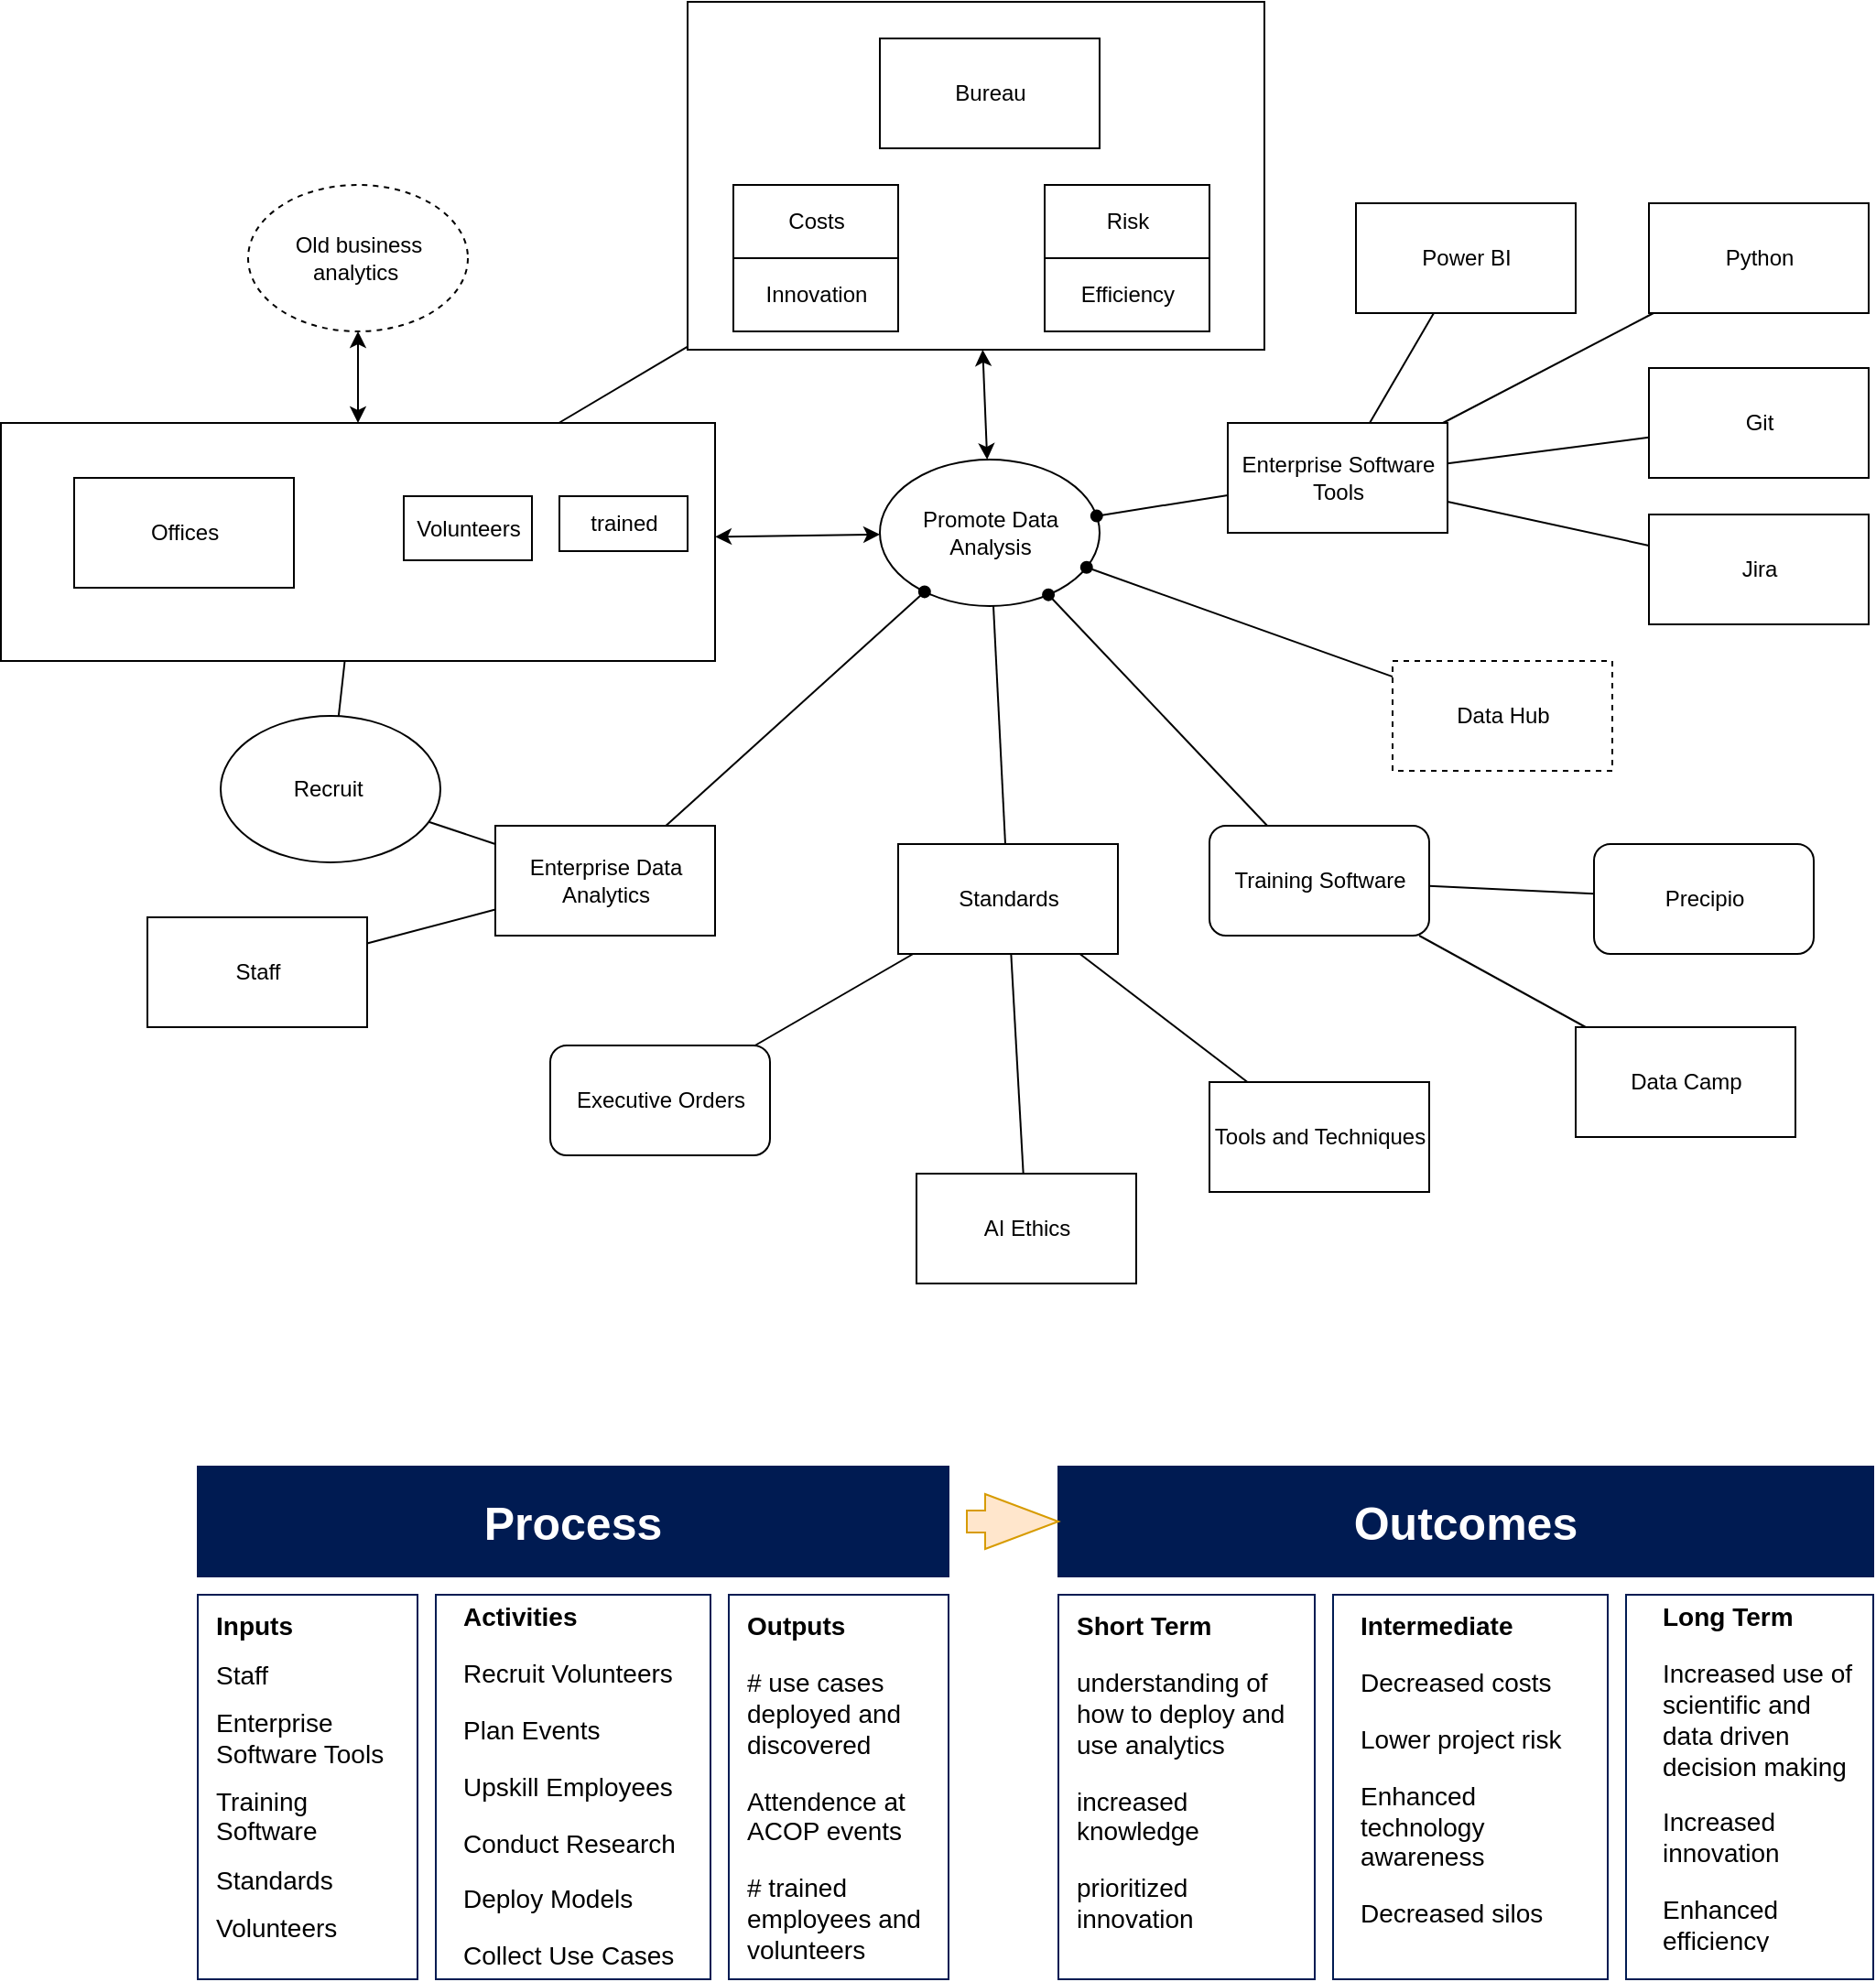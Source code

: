 <mxfile version="20.3.0" type="device"><diagram id="9DhzzYOcivdcySFd0uBv" name="Page-1"><mxGraphModel dx="1422" dy="824" grid="1" gridSize="10" guides="1" tooltips="1" connect="1" arrows="1" fold="1" page="1" pageScale="1" pageWidth="850" pageHeight="1100" math="0" shadow="0"><root><mxCell id="0"/><mxCell id="1" parent="0"/><mxCell id="KbceYVjmG5TU-SaXMYSf-27" value="" style="rounded=0;whiteSpace=wrap;html=1;" parent="1" vertex="1"><mxGeometry x="32.5" y="390" width="390" height="130" as="geometry"/></mxCell><mxCell id="KbceYVjmG5TU-SaXMYSf-11" value="" style="rounded=0;whiteSpace=wrap;html=1;" parent="1" vertex="1"><mxGeometry x="407.5" y="160" width="315" height="190" as="geometry"/></mxCell><mxCell id="KbceYVjmG5TU-SaXMYSf-8" value="Promote Data Analysis" style="ellipse;whiteSpace=wrap;html=1;" parent="1" vertex="1"><mxGeometry x="512.5" y="410" width="120" height="80" as="geometry"/></mxCell><mxCell id="KbceYVjmG5TU-SaXMYSf-9" value="Enterprise Data Analytics" style="rounded=0;whiteSpace=wrap;html=1;" parent="1" vertex="1"><mxGeometry x="302.5" y="610" width="120" height="60" as="geometry"/></mxCell><mxCell id="KbceYVjmG5TU-SaXMYSf-10" value="Bureau" style="rounded=0;whiteSpace=wrap;html=1;" parent="1" vertex="1"><mxGeometry x="512.5" y="180" width="120" height="60" as="geometry"/></mxCell><mxCell id="KbceYVjmG5TU-SaXMYSf-12" value="Costs" style="rounded=0;whiteSpace=wrap;html=1;" parent="1" vertex="1"><mxGeometry x="432.5" y="260" width="90" height="40" as="geometry"/></mxCell><mxCell id="KbceYVjmG5TU-SaXMYSf-13" value="Innovation" style="rounded=0;whiteSpace=wrap;html=1;" parent="1" vertex="1"><mxGeometry x="432.5" y="300" width="90" height="40" as="geometry"/></mxCell><mxCell id="KbceYVjmG5TU-SaXMYSf-14" value="" style="endArrow=classic;startArrow=classic;html=1;rounded=0;" parent="1" source="KbceYVjmG5TU-SaXMYSf-8" target="KbceYVjmG5TU-SaXMYSf-11" edge="1"><mxGeometry width="50" height="50" relative="1" as="geometry"><mxPoint x="422.5" y="460" as="sourcePoint"/><mxPoint x="472.5" y="410" as="targetPoint"/></mxGeometry></mxCell><mxCell id="KbceYVjmG5TU-SaXMYSf-15" value="" style="endArrow=oval;html=1;rounded=0;endFill=1;" parent="1" source="KbceYVjmG5TU-SaXMYSf-9" target="KbceYVjmG5TU-SaXMYSf-8" edge="1"><mxGeometry width="50" height="50" relative="1" as="geometry"><mxPoint x="372.5" y="540" as="sourcePoint"/><mxPoint x="422.5" y="490" as="targetPoint"/></mxGeometry></mxCell><mxCell id="KbceYVjmG5TU-SaXMYSf-16" value="Data Hub" style="rounded=0;whiteSpace=wrap;html=1;dashed=1;" parent="1" vertex="1"><mxGeometry x="792.5" y="520" width="120" height="60" as="geometry"/></mxCell><mxCell id="KbceYVjmG5TU-SaXMYSf-17" value="" style="endArrow=oval;html=1;rounded=0;endFill=1;" parent="1" source="KbceYVjmG5TU-SaXMYSf-16" target="KbceYVjmG5TU-SaXMYSf-8" edge="1"><mxGeometry width="50" height="50" relative="1" as="geometry"><mxPoint x="212.5" y="360" as="sourcePoint"/><mxPoint x="262.5" y="310" as="targetPoint"/></mxGeometry></mxCell><mxCell id="KbceYVjmG5TU-SaXMYSf-18" value="Offices" style="rounded=0;whiteSpace=wrap;html=1;" parent="1" vertex="1"><mxGeometry x="72.5" y="420" width="120" height="60" as="geometry"/></mxCell><mxCell id="KbceYVjmG5TU-SaXMYSf-19" value="" style="endArrow=none;html=1;rounded=0;" parent="1" source="KbceYVjmG5TU-SaXMYSf-27" target="KbceYVjmG5TU-SaXMYSf-11" edge="1"><mxGeometry width="50" height="50" relative="1" as="geometry"><mxPoint x="342.5" y="380" as="sourcePoint"/><mxPoint x="392.5" y="330" as="targetPoint"/></mxGeometry></mxCell><mxCell id="KbceYVjmG5TU-SaXMYSf-21" value="Standards" style="rounded=0;whiteSpace=wrap;html=1;" parent="1" vertex="1"><mxGeometry x="522.5" y="620" width="120" height="60" as="geometry"/></mxCell><mxCell id="KbceYVjmG5TU-SaXMYSf-22" value="" style="endArrow=none;html=1;rounded=0;" parent="1" source="KbceYVjmG5TU-SaXMYSf-8" target="KbceYVjmG5TU-SaXMYSf-21" edge="1"><mxGeometry width="50" height="50" relative="1" as="geometry"><mxPoint x="342.5" y="380" as="sourcePoint"/><mxPoint x="392.5" y="330" as="targetPoint"/></mxGeometry></mxCell><mxCell id="KbceYVjmG5TU-SaXMYSf-23" value="Training Software" style="rounded=1;whiteSpace=wrap;html=1;" parent="1" vertex="1"><mxGeometry x="692.5" y="610" width="120" height="60" as="geometry"/></mxCell><mxCell id="KbceYVjmG5TU-SaXMYSf-24" value="Executive Orders" style="rounded=1;whiteSpace=wrap;html=1;" parent="1" vertex="1"><mxGeometry x="332.5" y="730" width="120" height="60" as="geometry"/></mxCell><mxCell id="KbceYVjmG5TU-SaXMYSf-25" value="" style="endArrow=oval;html=1;rounded=0;endFill=1;" parent="1" source="KbceYVjmG5TU-SaXMYSf-23" target="KbceYVjmG5TU-SaXMYSf-8" edge="1"><mxGeometry width="50" height="50" relative="1" as="geometry"><mxPoint x="342.5" y="380" as="sourcePoint"/><mxPoint x="392.5" y="330" as="targetPoint"/></mxGeometry></mxCell><mxCell id="KbceYVjmG5TU-SaXMYSf-26" value="" style="endArrow=none;html=1;rounded=0;startArrow=none;startFill=0;" parent="1" source="KbceYVjmG5TU-SaXMYSf-21" target="KbceYVjmG5TU-SaXMYSf-24" edge="1"><mxGeometry width="50" height="50" relative="1" as="geometry"><mxPoint x="342.5" y="380" as="sourcePoint"/><mxPoint x="392.5" y="330" as="targetPoint"/></mxGeometry></mxCell><mxCell id="KbceYVjmG5TU-SaXMYSf-28" value="trained" style="rounded=0;whiteSpace=wrap;html=1;" parent="1" vertex="1"><mxGeometry x="337.5" y="430" width="70" height="30" as="geometry"/></mxCell><mxCell id="KbceYVjmG5TU-SaXMYSf-30" value="" style="endArrow=classic;startArrow=classic;html=1;rounded=0;" parent="1" source="KbceYVjmG5TU-SaXMYSf-27" target="KbceYVjmG5TU-SaXMYSf-8" edge="1"><mxGeometry width="50" height="50" relative="1" as="geometry"><mxPoint x="342.5" y="380" as="sourcePoint"/><mxPoint x="392.5" y="330" as="targetPoint"/></mxGeometry></mxCell><mxCell id="KbceYVjmG5TU-SaXMYSf-33" value="Risk" style="rounded=0;whiteSpace=wrap;html=1;" parent="1" vertex="1"><mxGeometry x="602.5" y="260" width="90" height="40" as="geometry"/></mxCell><mxCell id="KbceYVjmG5TU-SaXMYSf-34" value="Efficiency" style="rounded=0;whiteSpace=wrap;html=1;" parent="1" vertex="1"><mxGeometry x="602.5" y="300" width="90" height="40" as="geometry"/></mxCell><mxCell id="KbceYVjmG5TU-SaXMYSf-35" value="Old business analytics&amp;nbsp;" style="ellipse;whiteSpace=wrap;html=1;dashed=1;" parent="1" vertex="1"><mxGeometry x="167.5" y="260" width="120" height="80" as="geometry"/></mxCell><mxCell id="KbceYVjmG5TU-SaXMYSf-36" value="" style="endArrow=classic;startArrow=classic;html=1;rounded=0;" parent="1" source="KbceYVjmG5TU-SaXMYSf-35" target="KbceYVjmG5TU-SaXMYSf-27" edge="1"><mxGeometry width="50" height="50" relative="1" as="geometry"><mxPoint x="542.5" y="570" as="sourcePoint"/><mxPoint x="592.5" y="520" as="targetPoint"/></mxGeometry></mxCell><mxCell id="KbceYVjmG5TU-SaXMYSf-37" value="Jira" style="rounded=0;whiteSpace=wrap;html=1;" parent="1" vertex="1"><mxGeometry x="932.5" y="440" width="120" height="60" as="geometry"/></mxCell><mxCell id="KbceYVjmG5TU-SaXMYSf-39" value="AI Ethics" style="rounded=0;whiteSpace=wrap;html=1;" parent="1" vertex="1"><mxGeometry x="532.5" y="800" width="120" height="60" as="geometry"/></mxCell><mxCell id="KbceYVjmG5TU-SaXMYSf-41" value="Tools and Techniques" style="rounded=0;whiteSpace=wrap;html=1;" parent="1" vertex="1"><mxGeometry x="692.5" y="750" width="120" height="60" as="geometry"/></mxCell><mxCell id="KbceYVjmG5TU-SaXMYSf-42" value="" style="endArrow=none;html=1;rounded=0;" parent="1" source="KbceYVjmG5TU-SaXMYSf-39" target="KbceYVjmG5TU-SaXMYSf-21" edge="1"><mxGeometry width="50" height="50" relative="1" as="geometry"><mxPoint x="572.5" y="530" as="sourcePoint"/><mxPoint x="622.5" y="480" as="targetPoint"/></mxGeometry></mxCell><mxCell id="KbceYVjmG5TU-SaXMYSf-43" value="" style="endArrow=none;html=1;rounded=0;" parent="1" source="KbceYVjmG5TU-SaXMYSf-41" target="KbceYVjmG5TU-SaXMYSf-21" edge="1"><mxGeometry width="50" height="50" relative="1" as="geometry"><mxPoint x="572.5" y="530" as="sourcePoint"/><mxPoint x="622.5" y="480" as="targetPoint"/></mxGeometry></mxCell><mxCell id="KbceYVjmG5TU-SaXMYSf-44" value="Enterprise Software Tools" style="rounded=0;whiteSpace=wrap;html=1;" parent="1" vertex="1"><mxGeometry x="702.5" y="390" width="120" height="60" as="geometry"/></mxCell><mxCell id="KbceYVjmG5TU-SaXMYSf-45" value="" style="endArrow=none;html=1;rounded=0;startArrow=oval;startFill=1;" parent="1" source="KbceYVjmG5TU-SaXMYSf-8" target="KbceYVjmG5TU-SaXMYSf-44" edge="1"><mxGeometry width="50" height="50" relative="1" as="geometry"><mxPoint x="572.5" y="520" as="sourcePoint"/><mxPoint x="622.5" y="470" as="targetPoint"/></mxGeometry></mxCell><mxCell id="KbceYVjmG5TU-SaXMYSf-46" value="Power BI" style="rounded=0;whiteSpace=wrap;html=1;" parent="1" vertex="1"><mxGeometry x="772.5" y="270" width="120" height="60" as="geometry"/></mxCell><mxCell id="KbceYVjmG5TU-SaXMYSf-47" value="Python" style="rounded=0;whiteSpace=wrap;html=1;" parent="1" vertex="1"><mxGeometry x="932.5" y="270" width="120" height="60" as="geometry"/></mxCell><mxCell id="KbceYVjmG5TU-SaXMYSf-48" value="Git" style="rounded=0;whiteSpace=wrap;html=1;" parent="1" vertex="1"><mxGeometry x="932.5" y="360" width="120" height="60" as="geometry"/></mxCell><mxCell id="KbceYVjmG5TU-SaXMYSf-50" value="" style="endArrow=none;html=1;rounded=0;" parent="1" source="KbceYVjmG5TU-SaXMYSf-44" target="KbceYVjmG5TU-SaXMYSf-46" edge="1"><mxGeometry width="50" height="50" relative="1" as="geometry"><mxPoint x="572.5" y="520" as="sourcePoint"/><mxPoint x="622.5" y="470" as="targetPoint"/></mxGeometry></mxCell><mxCell id="KbceYVjmG5TU-SaXMYSf-51" value="" style="endArrow=none;html=1;rounded=0;" parent="1" source="KbceYVjmG5TU-SaXMYSf-44" target="KbceYVjmG5TU-SaXMYSf-47" edge="1"><mxGeometry width="50" height="50" relative="1" as="geometry"><mxPoint x="572.5" y="520" as="sourcePoint"/><mxPoint x="622.5" y="470" as="targetPoint"/></mxGeometry></mxCell><mxCell id="KbceYVjmG5TU-SaXMYSf-52" value="" style="endArrow=none;html=1;rounded=0;" parent="1" source="KbceYVjmG5TU-SaXMYSf-48" target="KbceYVjmG5TU-SaXMYSf-44" edge="1"><mxGeometry width="50" height="50" relative="1" as="geometry"><mxPoint x="572.5" y="520" as="sourcePoint"/><mxPoint x="622.5" y="470" as="targetPoint"/></mxGeometry></mxCell><mxCell id="KbceYVjmG5TU-SaXMYSf-53" value="" style="endArrow=none;html=1;rounded=0;" parent="1" source="KbceYVjmG5TU-SaXMYSf-37" target="KbceYVjmG5TU-SaXMYSf-44" edge="1"><mxGeometry width="50" height="50" relative="1" as="geometry"><mxPoint x="572.5" y="520" as="sourcePoint"/><mxPoint x="622.5" y="470" as="targetPoint"/></mxGeometry></mxCell><mxCell id="KbceYVjmG5TU-SaXMYSf-55" value="Precipio" style="rounded=1;whiteSpace=wrap;html=1;" parent="1" vertex="1"><mxGeometry x="902.5" y="620" width="120" height="60" as="geometry"/></mxCell><mxCell id="KbceYVjmG5TU-SaXMYSf-56" value="Data Camp" style="rounded=0;whiteSpace=wrap;html=1;" parent="1" vertex="1"><mxGeometry x="892.5" y="720" width="120" height="60" as="geometry"/></mxCell><mxCell id="KbceYVjmG5TU-SaXMYSf-57" value="" style="endArrow=none;html=1;rounded=0;" parent="1" source="KbceYVjmG5TU-SaXMYSf-55" target="KbceYVjmG5TU-SaXMYSf-23" edge="1"><mxGeometry width="50" height="50" relative="1" as="geometry"><mxPoint x="572.5" y="520" as="sourcePoint"/><mxPoint x="622.5" y="470" as="targetPoint"/></mxGeometry></mxCell><mxCell id="KbceYVjmG5TU-SaXMYSf-58" value="" style="endArrow=none;html=1;rounded=0;" parent="1" source="KbceYVjmG5TU-SaXMYSf-56" target="KbceYVjmG5TU-SaXMYSf-23" edge="1"><mxGeometry width="50" height="50" relative="1" as="geometry"><mxPoint x="572.5" y="520" as="sourcePoint"/><mxPoint x="622.5" y="470" as="targetPoint"/></mxGeometry></mxCell><mxCell id="KbceYVjmG5TU-SaXMYSf-59" value="Staff" style="rounded=0;whiteSpace=wrap;html=1;" parent="1" vertex="1"><mxGeometry x="112.5" y="660" width="120" height="60" as="geometry"/></mxCell><mxCell id="KbceYVjmG5TU-SaXMYSf-60" value="Volunteers" style="rounded=0;whiteSpace=wrap;html=1;" parent="1" vertex="1"><mxGeometry x="252.5" y="430" width="70" height="35" as="geometry"/></mxCell><mxCell id="KbceYVjmG5TU-SaXMYSf-61" value="" style="endArrow=none;html=1;rounded=0;" parent="1" source="KbceYVjmG5TU-SaXMYSf-27" target="KbceYVjmG5TU-SaXMYSf-63" edge="1"><mxGeometry width="50" height="50" relative="1" as="geometry"><mxPoint x="572.5" y="520" as="sourcePoint"/><mxPoint x="622.5" y="470" as="targetPoint"/></mxGeometry></mxCell><mxCell id="KbceYVjmG5TU-SaXMYSf-62" value="" style="endArrow=none;html=1;rounded=0;" parent="1" source="KbceYVjmG5TU-SaXMYSf-59" target="KbceYVjmG5TU-SaXMYSf-9" edge="1"><mxGeometry width="50" height="50" relative="1" as="geometry"><mxPoint x="572.5" y="520" as="sourcePoint"/><mxPoint x="622.5" y="470" as="targetPoint"/></mxGeometry></mxCell><mxCell id="KbceYVjmG5TU-SaXMYSf-63" value="Recruit&amp;nbsp;" style="ellipse;whiteSpace=wrap;html=1;" parent="1" vertex="1"><mxGeometry x="152.5" y="550" width="120" height="80" as="geometry"/></mxCell><mxCell id="KbceYVjmG5TU-SaXMYSf-65" value="" style="endArrow=none;html=1;rounded=0;" parent="1" source="KbceYVjmG5TU-SaXMYSf-63" target="KbceYVjmG5TU-SaXMYSf-9" edge="1"><mxGeometry width="50" height="50" relative="1" as="geometry"><mxPoint x="572.5" y="520" as="sourcePoint"/><mxPoint x="622.5" y="470" as="targetPoint"/></mxGeometry></mxCell><mxCell id="KbceYVjmG5TU-SaXMYSf-66" value="&lt;font size=&quot;1&quot; color=&quot;#ffffff&quot;&gt;&lt;b style=&quot;font-size: 25px;&quot;&gt;Process&lt;/b&gt;&lt;/font&gt;" style="rounded=0;whiteSpace=wrap;html=1;strokeColor=#001B52;fillColor=#001B52;" parent="1" vertex="1"><mxGeometry x="140" y="960" width="410" height="60" as="geometry"/></mxCell><mxCell id="KbceYVjmG5TU-SaXMYSf-67" value="&lt;b&gt;&lt;font color=&quot;#ffffff&quot; style=&quot;font-size: 25px;&quot;&gt;Outcomes&lt;/font&gt;&lt;/b&gt;" style="rounded=0;whiteSpace=wrap;html=1;strokeColor=#001B52;fillColor=#001B52;" parent="1" vertex="1"><mxGeometry x="610" y="960" width="445" height="60" as="geometry"/></mxCell><mxCell id="KbceYVjmG5TU-SaXMYSf-68" value="" style="rounded=0;whiteSpace=wrap;html=1;strokeColor=#001B52;fontSize=25;fontColor=#FFFFFF;fillColor=#FFFFFF;" parent="1" vertex="1"><mxGeometry x="140" y="1030" width="120" height="210" as="geometry"/></mxCell><mxCell id="KbceYVjmG5TU-SaXMYSf-69" value="&lt;h1 style=&quot;font-size: 14px;&quot;&gt;&lt;span style=&quot;color: rgb(0, 0, 0); background-color: initial;&quot;&gt;Inputs&lt;/span&gt;&lt;/h1&gt;&lt;h1 style=&quot;font-size: 14px;&quot;&gt;&lt;span style=&quot;color: rgb(0, 0, 0); background-color: initial; font-weight: normal;&quot;&gt;Staff&amp;nbsp;&lt;/span&gt;&lt;/h1&gt;&lt;h1 style=&quot;font-size: 14px;&quot;&gt;&lt;span style=&quot;color: rgb(0, 0, 0); background-color: initial; font-weight: normal;&quot;&gt;Enterprise Software Tools&amp;nbsp;&lt;/span&gt;&lt;/h1&gt;&lt;h1 style=&quot;font-size: 14px;&quot;&gt;&lt;span style=&quot;color: rgb(0, 0, 0); background-color: initial; font-weight: normal;&quot;&gt;Training Software&amp;nbsp;&lt;/span&gt;&lt;/h1&gt;&lt;h1 style=&quot;font-size: 14px;&quot;&gt;&lt;span style=&quot;color: rgb(0, 0, 0); background-color: initial; font-weight: normal;&quot;&gt;Standards&amp;nbsp;&lt;/span&gt;&lt;/h1&gt;&lt;h1 style=&quot;font-size: 14px;&quot;&gt;&lt;span style=&quot;color: rgb(0, 0, 0); background-color: initial; font-weight: normal;&quot;&gt;Volunteers&lt;/span&gt;&lt;/h1&gt;" style="text;html=1;strokeColor=none;fillColor=none;spacing=5;spacingTop=-20;whiteSpace=wrap;overflow=hidden;rounded=0;fontSize=25;fontColor=#FFFFFF;" parent="1" vertex="1"><mxGeometry x="145" y="1040" width="105" height="190" as="geometry"/></mxCell><mxCell id="KbceYVjmG5TU-SaXMYSf-70" value="" style="rounded=0;whiteSpace=wrap;html=1;strokeColor=#001B52;fontSize=25;fontColor=#FFFFFF;fillColor=#FFFFFF;" parent="1" vertex="1"><mxGeometry x="270" y="1030" width="150" height="210" as="geometry"/></mxCell><mxCell id="KbceYVjmG5TU-SaXMYSf-71" value="&lt;h1 style=&quot;font-size: 14px;&quot;&gt;&lt;font style=&quot;font-size: 14px;&quot; color=&quot;#000000&quot;&gt;Activities&lt;/font&gt;&lt;/h1&gt;&lt;p style=&quot;font-size: 14px;&quot;&gt;&lt;font style=&quot;font-size: 14px;&quot; color=&quot;#000000&quot;&gt;Recruit Volunteers&amp;nbsp;&lt;/font&gt;&lt;/p&gt;&lt;p style=&quot;font-size: 14px;&quot;&gt;&lt;font style=&quot;font-size: 14px;&quot; color=&quot;#000000&quot;&gt;Plan Events&amp;nbsp;&lt;/font&gt;&lt;/p&gt;&lt;p style=&quot;font-size: 14px;&quot;&gt;&lt;font style=&quot;font-size: 14px;&quot; color=&quot;#000000&quot;&gt;Upskill Employees&amp;nbsp;&lt;/font&gt;&lt;/p&gt;&lt;p style=&quot;font-size: 14px;&quot;&gt;&lt;font style=&quot;font-size: 14px;&quot; color=&quot;#000000&quot;&gt;Conduct Research&amp;nbsp;&lt;/font&gt;&lt;/p&gt;&lt;p style=&quot;font-size: 14px;&quot;&gt;&lt;font style=&quot;font-size: 14px;&quot; color=&quot;#000000&quot;&gt;Deploy Models&amp;nbsp;&lt;/font&gt;&lt;/p&gt;&lt;p style=&quot;font-size: 14px;&quot;&gt;&lt;font color=&quot;#000000&quot;&gt;Collect Use Cases&lt;/font&gt;&lt;/p&gt;" style="text;html=1;strokeColor=none;fillColor=none;spacing=5;spacingTop=-20;whiteSpace=wrap;overflow=hidden;rounded=0;fontSize=25;fontColor=#FFFFFF;" parent="1" vertex="1"><mxGeometry x="280" y="1035" width="130" height="200" as="geometry"/></mxCell><mxCell id="KbceYVjmG5TU-SaXMYSf-72" value="" style="rounded=0;whiteSpace=wrap;html=1;strokeColor=#001B52;fontSize=25;fontColor=#FFFFFF;fillColor=#FFFFFF;" parent="1" vertex="1"><mxGeometry x="430" y="1030" width="120" height="210" as="geometry"/></mxCell><mxCell id="KbceYVjmG5TU-SaXMYSf-73" value="&lt;h1 style=&quot;font-size: 14px;&quot;&gt;&lt;font style=&quot;font-size: 14px;&quot; color=&quot;#000000&quot;&gt;Outputs&lt;/font&gt;&lt;/h1&gt;&lt;p style=&quot;font-size: 14px;&quot;&gt;&lt;font style=&quot;font-size: 14px;&quot; color=&quot;#000000&quot;&gt;# use cases deployed and discovered&lt;/font&gt;&lt;/p&gt;&lt;p style=&quot;font-size: 14px;&quot;&gt;&lt;font style=&quot;font-size: 14px;&quot; color=&quot;#000000&quot;&gt;Attendence at ACOP events&amp;nbsp;&lt;/font&gt;&lt;/p&gt;&lt;p style=&quot;font-size: 14px;&quot;&gt;&lt;font style=&quot;font-size: 14px;&quot; color=&quot;#000000&quot;&gt;# trained&amp;nbsp; employees and volunteers&lt;/font&gt;&lt;/p&gt;" style="text;html=1;strokeColor=none;fillColor=none;spacing=5;spacingTop=-20;whiteSpace=wrap;overflow=hidden;rounded=0;fontSize=25;fontColor=#FFFFFF;" parent="1" vertex="1"><mxGeometry x="435" y="1040" width="105" height="190" as="geometry"/></mxCell><mxCell id="KbceYVjmG5TU-SaXMYSf-74" value="" style="rounded=0;whiteSpace=wrap;html=1;strokeColor=#001B52;fontSize=25;fontColor=#FFFFFF;fillColor=#FFFFFF;" parent="1" vertex="1"><mxGeometry x="610" y="1030" width="140" height="210" as="geometry"/></mxCell><mxCell id="KbceYVjmG5TU-SaXMYSf-75" value="&lt;h1 style=&quot;font-size: 14px;&quot;&gt;&lt;font style=&quot;font-size: 14px;&quot; color=&quot;#000000&quot;&gt;Short Term&lt;/font&gt;&lt;/h1&gt;&lt;p style=&quot;font-size: 14px;&quot;&gt;&lt;font style=&quot;font-size: 14px;&quot; color=&quot;#000000&quot;&gt;understanding of how to deploy and use analytics&amp;nbsp;&lt;/font&gt;&lt;/p&gt;&lt;p style=&quot;font-size: 14px;&quot;&gt;&lt;font style=&quot;font-size: 14px;&quot; color=&quot;#000000&quot;&gt;increased knowledge&amp;nbsp;&lt;/font&gt;&lt;/p&gt;&lt;p style=&quot;font-size: 14px;&quot;&gt;&lt;font style=&quot;font-size: 14px;&quot; color=&quot;#000000&quot;&gt;prioritized innovation&lt;/font&gt;&lt;/p&gt;" style="text;html=1;strokeColor=none;fillColor=none;spacing=5;spacingTop=-20;whiteSpace=wrap;overflow=hidden;rounded=0;fontSize=25;fontColor=#FFFFFF;" parent="1" vertex="1"><mxGeometry x="615" y="1040" width="122.5" height="190" as="geometry"/></mxCell><mxCell id="KbceYVjmG5TU-SaXMYSf-76" value="" style="rounded=0;whiteSpace=wrap;html=1;strokeColor=#001B52;fontSize=25;fontColor=#FFFFFF;fillColor=#FFFFFF;" parent="1" vertex="1"><mxGeometry x="760" y="1030" width="150" height="210" as="geometry"/></mxCell><mxCell id="KbceYVjmG5TU-SaXMYSf-77" value="&lt;h1 style=&quot;font-size: 14px;&quot;&gt;&lt;font style=&quot;font-size: 14px;&quot; color=&quot;#000000&quot;&gt;Intermediate&lt;/font&gt;&lt;/h1&gt;&lt;p style=&quot;font-size: 14px;&quot;&gt;&lt;font color=&quot;#000000&quot;&gt;Decreased costs&lt;/font&gt;&lt;/p&gt;&lt;p style=&quot;font-size: 14px;&quot;&gt;&lt;font color=&quot;#000000&quot;&gt;Lower project risk&lt;/font&gt;&lt;/p&gt;&lt;p style=&quot;font-size: 14px;&quot;&gt;&lt;font color=&quot;#000000&quot;&gt;Enhanced technology awareness&lt;/font&gt;&lt;/p&gt;&lt;p style=&quot;font-size: 14px;&quot;&gt;&lt;font color=&quot;#000000&quot;&gt;Decreased silos&amp;nbsp;&lt;/font&gt;&lt;/p&gt;" style="text;html=1;strokeColor=none;fillColor=none;spacing=5;spacingTop=-20;whiteSpace=wrap;overflow=hidden;rounded=0;fontSize=25;fontColor=#FFFFFF;" parent="1" vertex="1"><mxGeometry x="770" y="1040" width="130" height="190" as="geometry"/></mxCell><mxCell id="KbceYVjmG5TU-SaXMYSf-78" value="" style="rounded=0;whiteSpace=wrap;html=1;strokeColor=#001B52;fontSize=25;fontColor=#FFFFFF;fillColor=#FFFFFF;" parent="1" vertex="1"><mxGeometry x="920" y="1030" width="135" height="210" as="geometry"/></mxCell><mxCell id="KbceYVjmG5TU-SaXMYSf-79" value="&lt;h1 style=&quot;font-size: 14px;&quot;&gt;&lt;font style=&quot;font-size: 14px;&quot; color=&quot;#000000&quot;&gt;Long Term&lt;/font&gt;&lt;/h1&gt;&lt;p style=&quot;font-size: 14px;&quot;&gt;&lt;font style=&quot;font-size: 14px;&quot; color=&quot;#000000&quot;&gt;Increased use of scientific and data driven decision making&lt;/font&gt;&lt;/p&gt;&lt;p style=&quot;font-size: 14px;&quot;&gt;&lt;font style=&quot;font-size: 14px;&quot; color=&quot;#000000&quot;&gt;Increased innovation&lt;/font&gt;&lt;/p&gt;&lt;p style=&quot;font-size: 14px;&quot;&gt;&lt;font color=&quot;#000000&quot;&gt;Enhanced efficiency&lt;/font&gt;&lt;/p&gt;" style="text;html=1;strokeColor=none;fillColor=none;spacing=5;spacingTop=-20;whiteSpace=wrap;overflow=hidden;rounded=0;fontSize=25;fontColor=#FFFFFF;" parent="1" vertex="1"><mxGeometry x="935" y="1035" width="112.5" height="190" as="geometry"/></mxCell><mxCell id="KbceYVjmG5TU-SaXMYSf-80" value="" style="html=1;shadow=0;dashed=0;align=center;verticalAlign=middle;shape=mxgraph.arrows2.arrow;dy=0.6;dx=40;notch=0;strokeColor=#d79b00;fontSize=14;fillColor=#ffe6cc;" parent="1" vertex="1"><mxGeometry x="560" y="975" width="50" height="30" as="geometry"/></mxCell></root></mxGraphModel></diagram></mxfile>